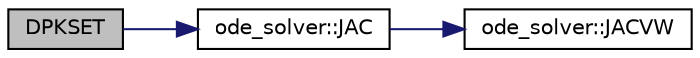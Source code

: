 digraph G
{
  edge [fontname="Helvetica",fontsize="10",labelfontname="Helvetica",labelfontsize="10"];
  node [fontname="Helvetica",fontsize="10",shape=record];
  rankdir=LR;
  Node1 [label="DPKSET",height=0.2,width=0.4,color="black", fillcolor="grey75", style="filled" fontcolor="black"];
  Node1 -> Node2 [color="midnightblue",fontsize="10",style="solid",fontname="Helvetica"];
  Node2 [label="ode_solver::JAC",height=0.2,width=0.4,color="black", fillcolor="white", style="filled",URL="$namespaceode__solver.html#a5934afd4f484c52fdaeeae029d123837"];
  Node2 -> Node3 [color="midnightblue",fontsize="10",style="solid",fontname="Helvetica"];
  Node3 [label="ode_solver::JACVW",height=0.2,width=0.4,color="black", fillcolor="white", style="filled",URL="$namespaceode__solver.html#a287d93b5f2aa82dc7b7ada5d3edf1445"];
}
